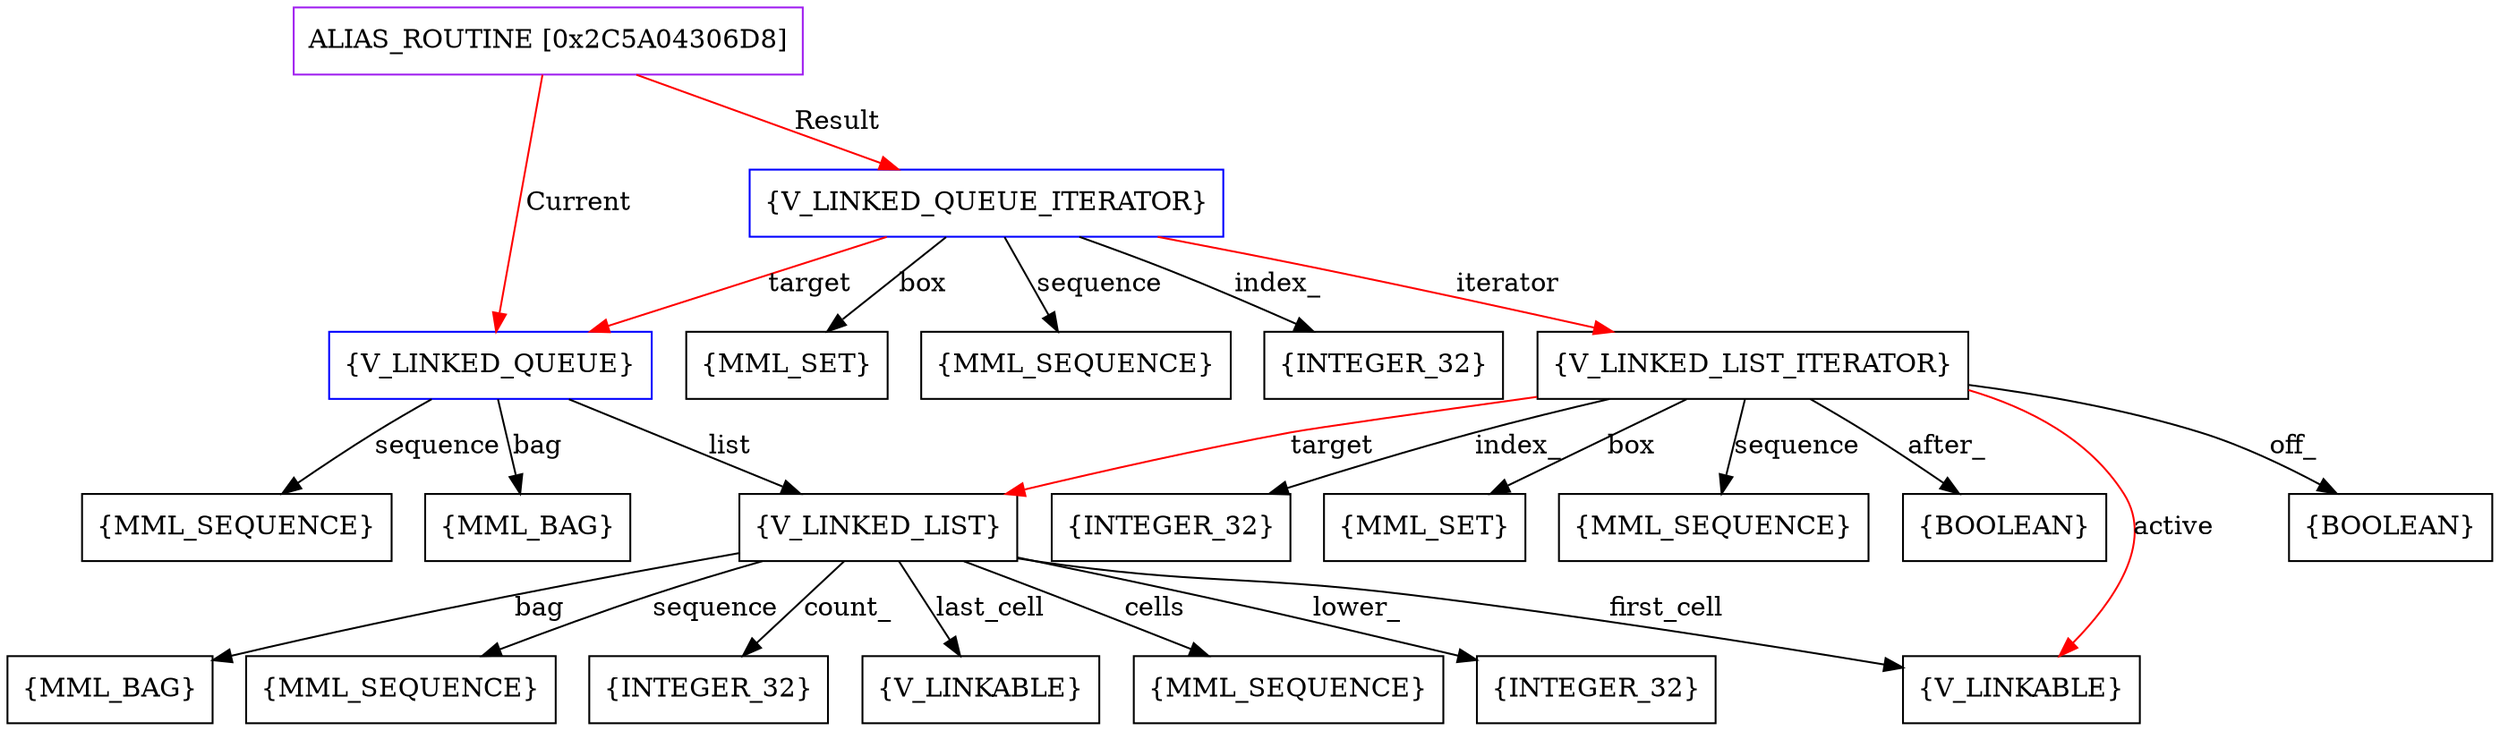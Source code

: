 digraph g {
	node [shape=box]
	b1[color=purple label=<ALIAS_ROUTINE [0x2C5A04306D8]>]
	b2[color=blue label=<{V_LINKED_QUEUE}>]
	b3[label=<{MML_BAG}>]
	b4[label=<{MML_SEQUENCE}>]
	b5[label=<{V_LINKED_LIST}>]
	b6[label=<{INTEGER_32}>]
	b7[label=<{MML_BAG}>]
	b8[label=<{MML_SEQUENCE}>]
	b9[label=<{INTEGER_32}>]
	b10[label=<{V_LINKABLE}>]
	b11[label=<{V_LINKABLE}>]
	b12[label=<{MML_SEQUENCE}>]
	b13[color=blue label=<{V_LINKED_QUEUE_ITERATOR}>]
	b14[label=<{MML_SET}>]
	b15[label=<{MML_SEQUENCE}>]
	b16[label=<{INTEGER_32}>]
	b17[label=<{V_LINKED_LIST_ITERATOR}>]
	b18[label=<{BOOLEAN}>]
	b19[label=<{INTEGER_32}>]
	b20[label=<{MML_SET}>]
	b21[label=<{MML_SEQUENCE}>]
	b22[label=<{BOOLEAN}>]
	b1->b2[color=red label=<Current>]
	b2->b3[label=<bag>]
	b2->b4[label=<sequence>]
	b2->b5[label=<list>]
	b5->b6[label=<lower_>]
	b5->b7[label=<bag>]
	b5->b8[label=<sequence>]
	b5->b9[label=<count_>]
	b5->b10[label=<first_cell>]
	b5->b11[label=<last_cell>]
	b5->b12[label=<cells>]
	b1->b13[color=red label=<Result>]
	b13->b14[label=<box>]
	b13->b15[label=<sequence>]
	b13->b16[label=<index_>]
	b13->b2[color=red label=<target>]
	b13->b17[color=red label=<iterator>]
	b17->b18[label=<off_>]
	b17->b19[label=<index_>]
	b17->b20[label=<box>]
	b17->b21[label=<sequence>]
	b17->b5[color=red label=<target>]
	b17->b10[color=red label=<active>]
	b17->b22[label=<after_>]
}
